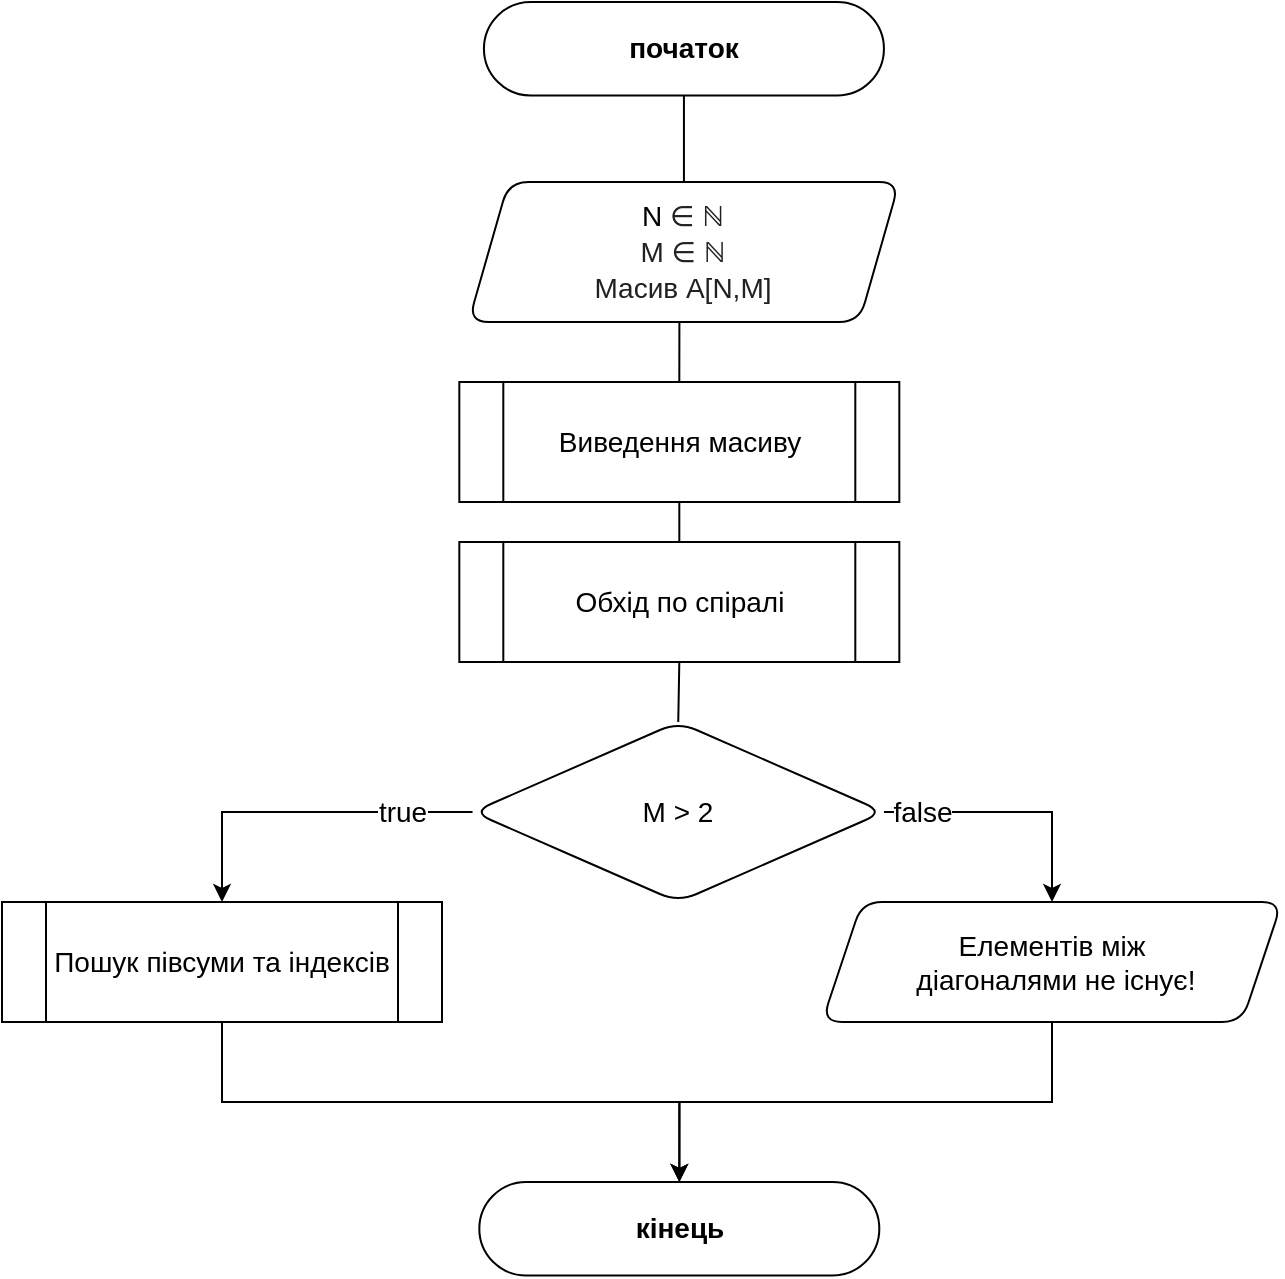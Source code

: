 <mxfile version="15.7.1" type="device" pages="4"><diagram id="v7qvbEWJGnOnqEXv8lKl" name="Головна блок-схема"><mxGraphModel dx="1221" dy="644" grid="1" gridSize="10" guides="1" tooltips="1" connect="1" arrows="1" fold="1" page="1" pageScale="1" pageWidth="827" pageHeight="1169" math="0" shadow="0"><root><mxCell id="0"/><mxCell id="1" parent="0"/><mxCell id="I6eq05XOXSKA2pY9ZQdw-2" value="&lt;span style=&quot;font-size: 14px ; background-color: rgb(255 , 255 , 255)&quot;&gt;N&lt;/span&gt;&lt;span style=&quot;font-size: 14px ; background-color: rgb(255 , 255 , 255)&quot;&gt;&amp;nbsp;&lt;/span&gt;&lt;span style=&quot;color: rgb(32 , 33 , 34) ; font-family: sans-serif ; font-size: 14px ; background-color: rgb(255 , 255 , 255)&quot;&gt;∈&amp;nbsp;&lt;/span&gt;&lt;span style=&quot;color: rgb(32, 33, 34); font-family: &amp;quot;nimbus roman no9 l&amp;quot;, &amp;quot;times new roman&amp;quot;, times, serif; font-size: 14px; background-color: rgb(255, 255, 255);&quot;&gt;ℕ&lt;/span&gt;&lt;span style=&quot;color: rgb(32 , 33 , 34) ; font-family: sans-serif ; font-size: 14px ; background-color: rgb(255 , 255 , 255)&quot;&gt;&lt;br style=&quot;font-size: 14px;&quot;&gt;M&lt;/span&gt;&amp;nbsp;&lt;span style=&quot;color: rgb(32, 33, 34); font-family: sans-serif; background-color: rgb(255, 255, 255); font-size: 14px;&quot;&gt;∈&amp;nbsp;&lt;/span&gt;&lt;span style=&quot;color: rgb(32, 33, 34); font-family: &amp;quot;nimbus roman no9 l&amp;quot;, &amp;quot;times new roman&amp;quot;, times, serif; font-size: 14px; background-color: rgb(255, 255, 255);&quot;&gt;ℕ&lt;br style=&quot;font-size: 14px;&quot;&gt;&lt;/span&gt;&lt;span style=&quot;color: rgb(32 , 33 , 34) ; font-family: sans-serif ; font-size: 14px ; background-color: rgb(255 , 255 , 255)&quot;&gt;Масив A[N,M]&lt;br style=&quot;font-size: 14px;&quot;&gt;&lt;/span&gt;" style="shape=parallelogram;perimeter=parallelogramPerimeter;whiteSpace=wrap;html=1;fixedSize=1;fontSize=14;rounded=1;" parent="1" vertex="1"><mxGeometry x="333.27" y="240" width="215.39" height="70" as="geometry"/></mxCell><mxCell id="Z_QqKi4PvhRimbGDY7ev-5" style="edgeStyle=orthogonalEdgeStyle;rounded=0;orthogonalLoop=1;jettySize=auto;html=1;exitX=0.5;exitY=1;exitDx=0;exitDy=0;endArrow=none;endFill=0;entryX=0.5;entryY=0;entryDx=0;entryDy=0;fontSize=14;" parent="1" source="I6eq05XOXSKA2pY9ZQdw-2" target="_RZ9qeYkDSMBgdmlrh3Y-1" edge="1"><mxGeometry x="130" y="170" as="geometry"><mxPoint x="200" y="370" as="targetPoint"/></mxGeometry></mxCell><mxCell id="_uUyTBkYXA-q6ChZFA5U-2" style="edgeStyle=orthogonalEdgeStyle;rounded=0;orthogonalLoop=1;jettySize=auto;html=1;exitX=0.5;exitY=1;exitDx=0;exitDy=0;entryX=0.5;entryY=0;entryDx=0;entryDy=0;fontSize=14;startArrow=none;startFill=0;endArrow=none;endFill=0;" parent="1" source="I6eq05XOXSKA2pY9ZQdw-15" target="I6eq05XOXSKA2pY9ZQdw-2" edge="1"><mxGeometry relative="1" as="geometry"/></mxCell><mxCell id="I6eq05XOXSKA2pY9ZQdw-15" value="&lt;b style=&quot;font-size: 14px;&quot;&gt;&lt;font style=&quot;font-size: 14px;&quot;&gt;початок&lt;/font&gt;&lt;/b&gt;" style="rounded=1;whiteSpace=wrap;html=1;arcSize=50;fontSize=14;" parent="1" vertex="1"><mxGeometry x="340.97" y="150" width="200" height="46.73" as="geometry"/></mxCell><mxCell id="I6eq05XOXSKA2pY9ZQdw-47" value="&lt;b style=&quot;font-size: 14px;&quot;&gt;&lt;font style=&quot;font-size: 14px;&quot;&gt;кінець&lt;/font&gt;&lt;/b&gt;" style="rounded=1;whiteSpace=wrap;html=1;arcSize=50;fontSize=14;" parent="1" vertex="1"><mxGeometry x="338.66" y="740" width="200" height="46.73" as="geometry"/></mxCell><mxCell id="HOKaxqqbSbZmlBHLtNjq-2" style="edgeStyle=orthogonalEdgeStyle;rounded=0;orthogonalLoop=1;jettySize=auto;html=1;exitX=0.5;exitY=1;exitDx=0;exitDy=0;entryX=0.5;entryY=0;entryDx=0;entryDy=0;fontFamily=Helvetica;endArrow=none;endFill=0;fontSize=14;" edge="1" parent="1" source="SZv45--dX9W-w08sR1cI-1" target="Osl_pjWa0rPrACYVLdm--1"><mxGeometry relative="1" as="geometry"/></mxCell><mxCell id="SZv45--dX9W-w08sR1cI-1" value="&lt;font face=&quot;Helvetica&quot; style=&quot;font-size: 14px;&quot;&gt;Обхід по спіралі&lt;/font&gt;" style="shape=process;whiteSpace=wrap;html=1;backgroundOutline=1;labelBackgroundColor=#FFFFFF;fontFamily=Comic Sans MS;fontSize=14;" vertex="1" parent="1"><mxGeometry x="328.66" y="420" width="220" height="60" as="geometry"/></mxCell><mxCell id="HOKaxqqbSbZmlBHLtNjq-1" style="edgeStyle=orthogonalEdgeStyle;rounded=0;orthogonalLoop=1;jettySize=auto;html=1;exitX=0.5;exitY=1;exitDx=0;exitDy=0;entryX=0.5;entryY=0;entryDx=0;entryDy=0;fontFamily=Helvetica;endArrow=none;endFill=0;fontSize=14;" edge="1" parent="1" source="_RZ9qeYkDSMBgdmlrh3Y-1" target="SZv45--dX9W-w08sR1cI-1"><mxGeometry relative="1" as="geometry"/></mxCell><mxCell id="_RZ9qeYkDSMBgdmlrh3Y-1" value="&lt;font face=&quot;Helvetica&quot; style=&quot;font-size: 14px;&quot;&gt;Виведення масиву&lt;/font&gt;" style="shape=process;whiteSpace=wrap;html=1;backgroundOutline=1;labelBackgroundColor=#FFFFFF;fontFamily=Comic Sans MS;fontSize=14;" vertex="1" parent="1"><mxGeometry x="328.66" y="340" width="220" height="60" as="geometry"/></mxCell><mxCell id="sJewsLZHFVfu43XGcs6u-1" value="true" style="edgeStyle=orthogonalEdgeStyle;rounded=0;orthogonalLoop=1;jettySize=auto;html=1;exitX=0;exitY=0.5;exitDx=0;exitDy=0;fontFamily=Helvetica;endArrow=classic;endFill=1;fontSize=14;startFill=0;entryX=0.5;entryY=0;entryDx=0;entryDy=0;" edge="1" parent="1" source="Osl_pjWa0rPrACYVLdm--1" target="HOKaxqqbSbZmlBHLtNjq-3"><mxGeometry x="-0.585" relative="1" as="geometry"><mxPoint x="320" y="630" as="targetPoint"/><mxPoint as="offset"/></mxGeometry></mxCell><mxCell id="MCnmwcunM6x28e3ocbcp-2" value="false" style="edgeStyle=orthogonalEdgeStyle;rounded=0;orthogonalLoop=1;jettySize=auto;html=1;exitX=1;exitY=0.5;exitDx=0;exitDy=0;entryX=0.5;entryY=0;entryDx=0;entryDy=0;fontFamily=Helvetica;endArrow=classic;endFill=1;fontSize=14;startFill=0;" edge="1" parent="1" source="Osl_pjWa0rPrACYVLdm--1" target="MCnmwcunM6x28e3ocbcp-1"><mxGeometry x="-0.705" relative="1" as="geometry"><mxPoint as="offset"/></mxGeometry></mxCell><mxCell id="Osl_pjWa0rPrACYVLdm--1" value="M &amp;gt; 2" style="rhombus;whiteSpace=wrap;html=1;verticalAlign=middle;flipV=1;rounded=1;fontSize=14;" vertex="1" parent="1"><mxGeometry x="335.27" y="510" width="205.7" height="90" as="geometry"/></mxCell><mxCell id="MCnmwcunM6x28e3ocbcp-3" style="edgeStyle=orthogonalEdgeStyle;rounded=0;orthogonalLoop=1;jettySize=auto;html=1;exitX=0.5;exitY=1;exitDx=0;exitDy=0;fontFamily=Helvetica;fontSize=14;endArrow=classic;endFill=1;" edge="1" parent="1" source="HOKaxqqbSbZmlBHLtNjq-3" target="I6eq05XOXSKA2pY9ZQdw-47"><mxGeometry relative="1" as="geometry"/></mxCell><mxCell id="HOKaxqqbSbZmlBHLtNjq-3" value="&lt;font face=&quot;Helvetica&quot; style=&quot;font-size: 14px;&quot;&gt;Пошук півсуми та індексів&lt;/font&gt;" style="shape=process;whiteSpace=wrap;html=1;backgroundOutline=1;labelBackgroundColor=#FFFFFF;fontFamily=Comic Sans MS;fontSize=14;" vertex="1" parent="1"><mxGeometry x="100.0" y="600" width="220" height="60" as="geometry"/></mxCell><mxCell id="MCnmwcunM6x28e3ocbcp-4" style="edgeStyle=orthogonalEdgeStyle;rounded=0;orthogonalLoop=1;jettySize=auto;html=1;exitX=0.5;exitY=1;exitDx=0;exitDy=0;entryX=0.5;entryY=0;entryDx=0;entryDy=0;fontFamily=Helvetica;fontSize=14;endArrow=classic;endFill=1;" edge="1" parent="1" source="MCnmwcunM6x28e3ocbcp-1" target="I6eq05XOXSKA2pY9ZQdw-47"><mxGeometry relative="1" as="geometry"/></mxCell><mxCell id="MCnmwcunM6x28e3ocbcp-1" value="Eлементiв мiж&lt;br style=&quot;font-size: 14px;&quot;&gt;&amp;nbsp;дiагоналями не iснує!" style="shape=parallelogram;perimeter=parallelogramPerimeter;whiteSpace=wrap;html=1;fixedSize=1;fontSize=14;rounded=1;" vertex="1" parent="1"><mxGeometry x="510" y="600" width="230" height="60" as="geometry"/></mxCell></root></mxGraphModel></diagram><diagram id="0hV5YqmKPaw74Bg0e0Vc" name="Виведення массиву"><mxGraphModel dx="2076" dy="1094" grid="1" gridSize="10" guides="1" tooltips="1" connect="1" arrows="1" fold="1" page="1" pageScale="1" pageWidth="827" pageHeight="1169" math="0" shadow="0"><root><mxCell id="MbRY0rCdlNREvuUcE_Pa-0"/><mxCell id="MbRY0rCdlNREvuUcE_Pa-1" parent="MbRY0rCdlNREvuUcE_Pa-0"/><mxCell id="MbRY0rCdlNREvuUcE_Pa-2" value="&lt;span style=&quot;background-color: rgb(255 , 255 , 255)&quot;&gt;n&amp;nbsp;&lt;/span&gt;&lt;span style=&quot;color: rgb(32 , 33 , 34) ; font-family: sans-serif ; background-color: rgb(255 , 255 , 255)&quot;&gt;∈&amp;nbsp;&lt;/span&gt;&lt;span style=&quot;color: rgb(32 , 33 , 34) ; font-family: &amp;#34;nimbus roman no9 l&amp;#34; , &amp;#34;times new roman&amp;#34; , &amp;#34;times&amp;#34; , serif ; font-size: 16.52px ; background-color: rgb(255 , 255 , 255)&quot;&gt;ℕ&lt;/span&gt;&lt;span style=&quot;color: rgb(32 , 33 , 34) ; font-family: sans-serif ; background-color: rgb(255 , 255 , 255)&quot;&gt;&lt;br&gt;&lt;/span&gt;&lt;font color=&quot;#202122&quot; face=&quot;sans-serif&quot;&gt;&lt;span style=&quot;background-color: rgb(255 , 255 , 255)&quot;&gt;m&lt;/span&gt;&lt;/font&gt;&amp;nbsp;&lt;span style=&quot;color: rgb(32 , 33 , 34) ; font-family: sans-serif ; background-color: rgb(255 , 255 , 255)&quot;&gt;∈&amp;nbsp;&lt;/span&gt;&lt;span style=&quot;color: rgb(32 , 33 , 34) ; font-family: &amp;#34;nimbus roman no9 l&amp;#34; , &amp;#34;times new roman&amp;#34; , &amp;#34;times&amp;#34; , serif ; font-size: 16.52px ; background-color: rgb(255 , 255 , 255)&quot;&gt;ℕ&lt;br&gt;&lt;/span&gt;&lt;span style=&quot;color: rgb(32 , 33 , 34) ; font-family: sans-serif ; background-color: rgb(255 , 255 , 255)&quot;&gt;A [ n,m ]&lt;/span&gt;" style="shape=parallelogram;perimeter=parallelogramPerimeter;whiteSpace=wrap;html=1;fixedSize=1;fontSize=14;rounded=1;" vertex="1" parent="MbRY0rCdlNREvuUcE_Pa-1"><mxGeometry x="352.98" y="230" width="234.67" height="90" as="geometry"/></mxCell><mxCell id="MbRY0rCdlNREvuUcE_Pa-4" style="edgeStyle=orthogonalEdgeStyle;rounded=0;orthogonalLoop=1;jettySize=auto;html=1;exitX=0.5;exitY=1;exitDx=0;exitDy=0;entryX=0.5;entryY=0;entryDx=0;entryDy=0;endArrow=none;endFill=0;" edge="1" parent="MbRY0rCdlNREvuUcE_Pa-1" source="MbRY0rCdlNREvuUcE_Pa-2" target="MbRY0rCdlNREvuUcE_Pa-40"><mxGeometry x="130" y="170" as="geometry"><mxPoint x="470.315" y="370" as="targetPoint"/></mxGeometry></mxCell><mxCell id="MbRY0rCdlNREvuUcE_Pa-7" style="edgeStyle=orthogonalEdgeStyle;rounded=0;orthogonalLoop=1;jettySize=auto;html=1;exitX=0.5;exitY=1;exitDx=0;exitDy=0;entryX=0.5;entryY=0;entryDx=0;entryDy=0;strokeColor=default;elbow=vertical;endArrow=none;endFill=0;fontSize=14;" edge="1" parent="MbRY0rCdlNREvuUcE_Pa-1" source="MbRY0rCdlNREvuUcE_Pa-8" target="MbRY0rCdlNREvuUcE_Pa-2"><mxGeometry x="118.667" y="170" as="geometry"><Array as="points"><mxPoint x="470" y="167"/><mxPoint x="470" y="198"/></Array></mxGeometry></mxCell><mxCell id="MbRY0rCdlNREvuUcE_Pa-8" value="&lt;b style=&quot;font-size: 14px;&quot;&gt;&lt;font style=&quot;font-size: 14px;&quot;&gt;початок&lt;/font&gt;&lt;/b&gt;" style="rounded=1;whiteSpace=wrap;html=1;arcSize=50;fontSize=14;" vertex="1" parent="MbRY0rCdlNREvuUcE_Pa-1"><mxGeometry x="360" y="140" width="230" height="56.73" as="geometry"/></mxCell><mxCell id="MbRY0rCdlNREvuUcE_Pa-9" value="" style="rounded=0;orthogonalLoop=1;jettySize=auto;html=1;startArrow=none;startFill=0;endArrow=none;endFill=0;strokeColor=default;edgeStyle=orthogonalEdgeStyle;fontSize=14;entryX=0.5;entryY=0;entryDx=0;entryDy=0;exitX=1;exitY=0.5;exitDx=0;exitDy=0;" edge="1" parent="MbRY0rCdlNREvuUcE_Pa-1" source="MbRY0rCdlNREvuUcE_Pa-40" target="MbRY0rCdlNREvuUcE_Pa-10"><mxGeometry as="geometry"><mxPoint x="1249.035" y="1380" as="targetPoint"/><Array as="points"><mxPoint x="730" y="410"/><mxPoint x="730" y="750"/><mxPoint x="468" y="750"/></Array><mxPoint x="74" y="-725" as="offset"/><mxPoint x="563.99" y="550" as="sourcePoint"/></mxGeometry></mxCell><mxCell id="MbRY0rCdlNREvuUcE_Pa-10" value="&lt;b style=&quot;font-size: 14px;&quot;&gt;&lt;font style=&quot;font-size: 14px;&quot;&gt;кінець&lt;/font&gt;&lt;/b&gt;" style="rounded=1;whiteSpace=wrap;html=1;arcSize=50;fontSize=14;" vertex="1" parent="MbRY0rCdlNREvuUcE_Pa-1"><mxGeometry x="352.98" y="780" width="230" height="56.73" as="geometry"/></mxCell><mxCell id="MbRY0rCdlNREvuUcE_Pa-11" value="" style="edgeStyle=orthogonalEdgeStyle;rounded=0;orthogonalLoop=1;jettySize=auto;html=1;fontSize=14;exitX=0.5;exitY=1;exitDx=0;exitDy=0;entryX=0.5;entryY=0;entryDx=0;entryDy=0;endFill=0;endArrow=none;" edge="1" parent="MbRY0rCdlNREvuUcE_Pa-1" source="MbRY0rCdlNREvuUcE_Pa-14" target="MbRY0rCdlNREvuUcE_Pa-16"><mxGeometry x="-0.596" relative="1" as="geometry"><mxPoint as="offset"/><mxPoint x="228.07" y="545" as="sourcePoint"/><mxPoint x="169.67" y="600" as="targetPoint"/></mxGeometry></mxCell><mxCell id="rpOxN9PGfaqrhaOn0ZBg-0" style="edgeStyle=orthogonalEdgeStyle;rounded=0;orthogonalLoop=1;jettySize=auto;html=1;exitX=1;exitY=0.5;exitDx=0;exitDy=0;entryX=0;entryY=0.5;entryDx=0;entryDy=0;fontFamily=Helvetica;endArrow=classic;endFill=1;" edge="1" parent="MbRY0rCdlNREvuUcE_Pa-1" source="MbRY0rCdlNREvuUcE_Pa-14" target="MbRY0rCdlNREvuUcE_Pa-40"><mxGeometry relative="1" as="geometry"><Array as="points"><mxPoint x="610" y="500"/><mxPoint x="610" y="680"/><mxPoint x="220" y="680"/><mxPoint x="220" y="410"/></Array></mxGeometry></mxCell><mxCell id="MbRY0rCdlNREvuUcE_Pa-14" value="j = 0; j &amp;lt; m; j++" style="shape=hexagon;perimeter=hexagonPerimeter2;whiteSpace=wrap;html=1;fixedSize=1;size=30;fontSize=14;rounded=1;arcSize=6;" vertex="1" parent="MbRY0rCdlNREvuUcE_Pa-1"><mxGeometry x="377.28" y="470" width="186.08" height="60.38" as="geometry"/></mxCell><mxCell id="MbRY0rCdlNREvuUcE_Pa-44" style="edgeStyle=orthogonalEdgeStyle;rounded=0;orthogonalLoop=1;jettySize=auto;html=1;exitX=0.5;exitY=1;exitDx=0;exitDy=0;fontFamily=Helvetica;endArrow=classic;endFill=1;entryX=0;entryY=0.5;entryDx=0;entryDy=0;" edge="1" parent="MbRY0rCdlNREvuUcE_Pa-1" source="MbRY0rCdlNREvuUcE_Pa-16" target="MbRY0rCdlNREvuUcE_Pa-14"><mxGeometry relative="1" as="geometry"><mxPoint x="280" y="460" as="targetPoint"/><Array as="points"><mxPoint x="470" y="630"/><mxPoint x="280" y="630"/><mxPoint x="280" y="500"/></Array></mxGeometry></mxCell><mxCell id="MbRY0rCdlNREvuUcE_Pa-16" value="A[ i, j ]" style="shape=parallelogram;perimeter=parallelogramPerimeter;whiteSpace=wrap;html=1;fixedSize=1;fontSize=14;rounded=1;" vertex="1" parent="MbRY0rCdlNREvuUcE_Pa-1"><mxGeometry x="371.28" y="559" width="198.07" height="51.06" as="geometry"/></mxCell><mxCell id="MbRY0rCdlNREvuUcE_Pa-43" style="edgeStyle=orthogonalEdgeStyle;rounded=0;orthogonalLoop=1;jettySize=auto;html=1;exitX=0.5;exitY=1;exitDx=0;exitDy=0;fontFamily=Helvetica;endArrow=none;endFill=0;fontSize=14;" edge="1" parent="MbRY0rCdlNREvuUcE_Pa-1" source="MbRY0rCdlNREvuUcE_Pa-40" target="MbRY0rCdlNREvuUcE_Pa-14"><mxGeometry relative="1" as="geometry"/></mxCell><mxCell id="MbRY0rCdlNREvuUcE_Pa-40" value="&amp;nbsp;i = 0; i &amp;lt; n; i++" style="shape=hexagon;perimeter=hexagonPerimeter2;whiteSpace=wrap;html=1;fixedSize=1;size=30;fontSize=14;rounded=1;arcSize=6;" vertex="1" parent="MbRY0rCdlNREvuUcE_Pa-1"><mxGeometry x="377.28" y="380" width="186.08" height="60.38" as="geometry"/></mxCell></root></mxGraphModel></diagram><diagram id="5uHLBAABamJIL1imY-xN" name="Обхід по спіралі"><mxGraphModel dx="4287" dy="1823" grid="1" gridSize="10" guides="1" tooltips="1" connect="1" arrows="1" fold="1" page="1" pageScale="1" pageWidth="827" pageHeight="1169" math="0" shadow="0"><root><mxCell id="gp6SVeB4-9ifxsV2cy0X-0"/><mxCell id="gp6SVeB4-9ifxsV2cy0X-1" parent="gp6SVeB4-9ifxsV2cy0X-0"/><mxCell id="ebZQoLhH2qa7Q5iUD_U2-0" value="&lt;span style=&quot;background-color: rgb(255 , 255 , 255)&quot;&gt;n&amp;nbsp;&lt;/span&gt;&lt;span style=&quot;color: rgb(32 , 33 , 34) ; font-family: sans-serif ; background-color: rgb(255 , 255 , 255)&quot;&gt;∈&amp;nbsp;&lt;/span&gt;&lt;span style=&quot;color: rgb(32 , 33 , 34) ; font-family: &amp;#34;nimbus roman no9 l&amp;#34; , &amp;#34;times new roman&amp;#34; , &amp;#34;times&amp;#34; , serif ; font-size: 16.52px ; background-color: rgb(255 , 255 , 255)&quot;&gt;ℕ&lt;/span&gt;&lt;span style=&quot;color: rgb(32 , 33 , 34) ; font-family: sans-serif ; background-color: rgb(255 , 255 , 255)&quot;&gt;&lt;br&gt;&lt;/span&gt;&lt;font color=&quot;#202122&quot; face=&quot;sans-serif&quot;&gt;&lt;span style=&quot;background-color: rgb(255 , 255 , 255)&quot;&gt;m&lt;/span&gt;&lt;/font&gt;&amp;nbsp;&lt;span style=&quot;color: rgb(32 , 33 , 34) ; font-family: sans-serif ; background-color: rgb(255 , 255 , 255)&quot;&gt;∈&amp;nbsp;&lt;/span&gt;&lt;span style=&quot;color: rgb(32 , 33 , 34) ; font-family: &amp;#34;nimbus roman no9 l&amp;#34; , &amp;#34;times new roman&amp;#34; , &amp;#34;times&amp;#34; , serif ; font-size: 16.52px ; background-color: rgb(255 , 255 , 255)&quot;&gt;ℕ&lt;br&gt;&lt;/span&gt;&lt;span style=&quot;color: rgb(32 , 33 , 34) ; font-family: sans-serif ; background-color: rgb(255 , 255 , 255)&quot;&gt;A [ n,m ]&lt;/span&gt;" style="shape=parallelogram;perimeter=parallelogramPerimeter;whiteSpace=wrap;html=1;fixedSize=1;fontSize=14;rounded=1;" parent="gp6SVeB4-9ifxsV2cy0X-1" vertex="1"><mxGeometry x="352.98" y="230" width="234.67" height="90" as="geometry"/></mxCell><mxCell id="ebZQoLhH2qa7Q5iUD_U2-1" value="current = 0&lt;br&gt;limit = Min(m,n)/2&lt;br&gt;row = 0&lt;br&gt;col = 0" style="rounded=1;whiteSpace=wrap;html=1;fontSize=14;" parent="gp6SVeB4-9ifxsV2cy0X-1" vertex="1"><mxGeometry x="363.3" y="370" width="214.03" height="90" as="geometry"/></mxCell><mxCell id="ebZQoLhH2qa7Q5iUD_U2-2" style="edgeStyle=orthogonalEdgeStyle;rounded=0;orthogonalLoop=1;jettySize=auto;html=1;exitX=0.5;exitY=1;exitDx=0;exitDy=0;entryX=0.5;entryY=0;entryDx=0;entryDy=0;endArrow=none;endFill=0;" parent="gp6SVeB4-9ifxsV2cy0X-1" source="ebZQoLhH2qa7Q5iUD_U2-0" target="ebZQoLhH2qa7Q5iUD_U2-1" edge="1"><mxGeometry x="130" y="170" as="geometry"/></mxCell><mxCell id="ebZQoLhH2qa7Q5iUD_U2-6" value="true" style="rounded=0;orthogonalLoop=1;jettySize=auto;html=1;exitX=0;exitY=0.5;exitDx=0;exitDy=0;entryX=0.5;entryY=0;entryDx=0;entryDy=0;startArrow=none;startFill=0;endArrow=classic;endFill=1;strokeColor=default;fontSize=14;edgeStyle=orthogonalEdgeStyle;" parent="gp6SVeB4-9ifxsV2cy0X-1" source="a8VrNXzhjXt-PD821nDn-1" target="NzwCkVLf7Lk7GYz7MVUf-0" edge="1"><mxGeometry as="geometry"><mxPoint x="60" y="-60" as="offset"/><mxPoint x="220" y="685" as="targetPoint"/><mxPoint x="353.92" y="620.19" as="sourcePoint"/></mxGeometry></mxCell><mxCell id="ebZQoLhH2qa7Q5iUD_U2-7" style="edgeStyle=orthogonalEdgeStyle;rounded=0;orthogonalLoop=1;jettySize=auto;html=1;endArrow=none;endFill=0;exitX=0.5;exitY=0;exitDx=0;exitDy=0;" parent="gp6SVeB4-9ifxsV2cy0X-1" source="a8VrNXzhjXt-PD821nDn-1" target="ebZQoLhH2qa7Q5iUD_U2-1" edge="1"><mxGeometry x="130" y="170" as="geometry"><mxPoint x="460" y="520" as="sourcePoint"/></mxGeometry></mxCell><mxCell id="ebZQoLhH2qa7Q5iUD_U2-9" style="edgeStyle=orthogonalEdgeStyle;rounded=0;orthogonalLoop=1;jettySize=auto;html=1;exitX=0.5;exitY=1;exitDx=0;exitDy=0;entryX=0.5;entryY=0;entryDx=0;entryDy=0;strokeColor=default;elbow=vertical;endArrow=none;endFill=0;fontSize=14;" parent="gp6SVeB4-9ifxsV2cy0X-1" source="ebZQoLhH2qa7Q5iUD_U2-10" target="ebZQoLhH2qa7Q5iUD_U2-0" edge="1"><mxGeometry x="118.667" y="170" as="geometry"><Array as="points"><mxPoint x="470" y="167"/><mxPoint x="470" y="198"/></Array></mxGeometry></mxCell><mxCell id="ebZQoLhH2qa7Q5iUD_U2-10" value="&lt;b style=&quot;font-size: 14px;&quot;&gt;&lt;font style=&quot;font-size: 14px;&quot;&gt;початок&lt;/font&gt;&lt;/b&gt;" style="rounded=1;whiteSpace=wrap;html=1;arcSize=50;fontSize=14;" parent="gp6SVeB4-9ifxsV2cy0X-1" vertex="1"><mxGeometry x="360" y="140" width="230" height="56.73" as="geometry"/></mxCell><mxCell id="ebZQoLhH2qa7Q5iUD_U2-12" value="false" style="rounded=0;orthogonalLoop=1;jettySize=auto;html=1;startArrow=none;startFill=0;endArrow=classic;endFill=1;strokeColor=default;edgeStyle=orthogonalEdgeStyle;fontSize=14;entryX=0.5;entryY=0;entryDx=0;entryDy=0;exitX=1;exitY=0.5;exitDx=0;exitDy=0;" parent="gp6SVeB4-9ifxsV2cy0X-1" source="a8VrNXzhjXt-PD821nDn-1" target="ebZQoLhH2qa7Q5iUD_U2-13" edge="1"><mxGeometry as="geometry"><mxPoint x="1249.035" y="1380" as="targetPoint"/><mxPoint x="-84" y="-50" as="offset"/><mxPoint x="540" y="650" as="sourcePoint"/></mxGeometry></mxCell><mxCell id="ebZQoLhH2qa7Q5iUD_U2-13" value="&lt;b style=&quot;font-size: 14px;&quot;&gt;&lt;font style=&quot;font-size: 14px;&quot;&gt;кінець&lt;/font&gt;&lt;/b&gt;" style="rounded=1;whiteSpace=wrap;html=1;arcSize=50;fontSize=14;" parent="gp6SVeB4-9ifxsV2cy0X-1" vertex="1"><mxGeometry x="670" y="650" width="230" height="56.73" as="geometry"/></mxCell><mxCell id="F83YjB-tlI3e8QdkXtWr-4" value="" style="edgeStyle=orthogonalEdgeStyle;rounded=0;orthogonalLoop=1;jettySize=auto;html=1;fontSize=14;exitX=0.5;exitY=1;exitDx=0;exitDy=0;entryX=0.5;entryY=0;entryDx=0;entryDy=0;endArrow=none;endFill=0;" parent="gp6SVeB4-9ifxsV2cy0X-1" source="NzwCkVLf7Lk7GYz7MVUf-0" target="NzwCkVLf7Lk7GYz7MVUf-1" edge="1"><mxGeometry x="-0.647" y="-5" relative="1" as="geometry"><mxPoint as="offset"/><mxPoint x="130" y="725" as="sourcePoint"/><mxPoint x="71.6" y="780" as="targetPoint"/></mxGeometry></mxCell><mxCell id="a8VrNXzhjXt-PD821nDn-1" value="current &amp;lt; limit" style="rhombus;whiteSpace=wrap;html=1;verticalAlign=middle;flipV=1;rounded=1;fontSize=14;" vertex="1" parent="gp6SVeB4-9ifxsV2cy0X-1"><mxGeometry x="376.65" y="500" width="187.34" height="100" as="geometry"/></mxCell><mxCell id="ggjpEtBhL6LHvBLOVnw3-0" style="edgeStyle=orthogonalEdgeStyle;rounded=0;orthogonalLoop=1;jettySize=auto;html=1;exitX=1;exitY=0.5;exitDx=0;exitDy=0;entryX=0.5;entryY=0;entryDx=0;entryDy=0;fontFamily=Helvetica;endArrow=none;endFill=0;" edge="1" parent="gp6SVeB4-9ifxsV2cy0X-1" source="NzwCkVLf7Lk7GYz7MVUf-0" target="BeLwfWW2-TXRPR8t92NH-0"><mxGeometry relative="1" as="geometry"><Array as="points"><mxPoint x="340" y="700"/><mxPoint x="340" y="860"/><mxPoint x="188" y="860"/></Array></mxGeometry></mxCell><mxCell id="NzwCkVLf7Lk7GYz7MVUf-0" value="j = m - 1; j &amp;gt;= row; j--" style="shape=hexagon;perimeter=hexagonPerimeter2;whiteSpace=wrap;html=1;fixedSize=1;size=30;fontSize=14;rounded=1;arcSize=6;" vertex="1" parent="gp6SVeB4-9ifxsV2cy0X-1"><mxGeometry x="90.0" y="670" width="186.08" height="60.38" as="geometry"/></mxCell><mxCell id="BeLwfWW2-TXRPR8t92NH-1" style="edgeStyle=orthogonalEdgeStyle;rounded=0;orthogonalLoop=1;jettySize=auto;html=1;exitX=0.5;exitY=1;exitDx=0;exitDy=0;entryX=0;entryY=0.5;entryDx=0;entryDy=0;fontFamily=Helvetica;" edge="1" parent="gp6SVeB4-9ifxsV2cy0X-1" source="NzwCkVLf7Lk7GYz7MVUf-1" target="NzwCkVLf7Lk7GYz7MVUf-0"><mxGeometry relative="1" as="geometry"><Array as="points"><mxPoint x="183" y="830"/><mxPoint x="40" y="830"/><mxPoint x="40" y="700"/></Array></mxGeometry></mxCell><mxCell id="NzwCkVLf7Lk7GYz7MVUf-1" value="A[ n - 1, j ]" style="shape=parallelogram;perimeter=parallelogramPerimeter;whiteSpace=wrap;html=1;fixedSize=1;fontSize=14;rounded=1;" vertex="1" parent="gp6SVeB4-9ifxsV2cy0X-1"><mxGeometry x="84" y="760" width="198.07" height="51.06" as="geometry"/></mxCell><mxCell id="BeLwfWW2-TXRPR8t92NH-8" style="edgeStyle=orthogonalEdgeStyle;rounded=0;orthogonalLoop=1;jettySize=auto;html=1;exitX=0.5;exitY=1;exitDx=0;exitDy=0;entryX=0.5;entryY=0;entryDx=0;entryDy=0;fontFamily=Helvetica;endArrow=none;endFill=0;" edge="1" parent="gp6SVeB4-9ifxsV2cy0X-1" source="BeLwfWW2-TXRPR8t92NH-0" target="BeLwfWW2-TXRPR8t92NH-4"><mxGeometry relative="1" as="geometry"/></mxCell><mxCell id="BeLwfWW2-TXRPR8t92NH-0" value="&lt;span style=&quot;font-size: 15px&quot;&gt;n--&lt;/span&gt;" style="rounded=1;whiteSpace=wrap;html=1;fontSize=13;verticalAlign=middle;" vertex="1" parent="gp6SVeB4-9ifxsV2cy0X-1"><mxGeometry x="90" y="880" width="195.84" height="40" as="geometry"/></mxCell><mxCell id="BeLwfWW2-TXRPR8t92NH-2" value="" style="edgeStyle=orthogonalEdgeStyle;rounded=0;orthogonalLoop=1;jettySize=auto;html=1;fontSize=14;exitX=0.5;exitY=1;exitDx=0;exitDy=0;entryX=0.5;entryY=0;entryDx=0;entryDy=0;endArrow=none;endFill=0;" edge="1" parent="gp6SVeB4-9ifxsV2cy0X-1" source="BeLwfWW2-TXRPR8t92NH-4" target="BeLwfWW2-TXRPR8t92NH-6"><mxGeometry x="-0.647" y="-5" relative="1" as="geometry"><mxPoint as="offset"/><mxPoint x="130" y="995" as="sourcePoint"/><mxPoint x="71.6" y="1050" as="targetPoint"/></mxGeometry></mxCell><mxCell id="ggjpEtBhL6LHvBLOVnw3-2" style="edgeStyle=orthogonalEdgeStyle;rounded=0;orthogonalLoop=1;jettySize=auto;html=1;exitX=1;exitY=0.5;exitDx=0;exitDy=0;entryX=0.5;entryY=0;entryDx=0;entryDy=0;fontFamily=Helvetica;endArrow=none;endFill=0;" edge="1" parent="gp6SVeB4-9ifxsV2cy0X-1" source="BeLwfWW2-TXRPR8t92NH-4" target="BeLwfWW2-TXRPR8t92NH-7"><mxGeometry relative="1" as="geometry"><Array as="points"><mxPoint x="340" y="980"/><mxPoint x="340" y="1140"/><mxPoint x="188" y="1140"/></Array></mxGeometry></mxCell><mxCell id="BeLwfWW2-TXRPR8t92NH-4" value="&amp;nbsp;i = n - 1; i &amp;gt;= col; i--" style="shape=hexagon;perimeter=hexagonPerimeter2;whiteSpace=wrap;html=1;fixedSize=1;size=30;fontSize=14;rounded=1;arcSize=6;" vertex="1" parent="gp6SVeB4-9ifxsV2cy0X-1"><mxGeometry x="90.0" y="949.62" width="186.08" height="60.38" as="geometry"/></mxCell><mxCell id="BeLwfWW2-TXRPR8t92NH-5" style="edgeStyle=orthogonalEdgeStyle;rounded=0;orthogonalLoop=1;jettySize=auto;html=1;exitX=0.5;exitY=1;exitDx=0;exitDy=0;entryX=0;entryY=0.5;entryDx=0;entryDy=0;fontFamily=Helvetica;" edge="1" parent="gp6SVeB4-9ifxsV2cy0X-1" source="BeLwfWW2-TXRPR8t92NH-6" target="BeLwfWW2-TXRPR8t92NH-4"><mxGeometry relative="1" as="geometry"><Array as="points"><mxPoint x="187" y="1110"/><mxPoint x="40" y="1110"/><mxPoint x="40" y="980"/></Array></mxGeometry></mxCell><mxCell id="BeLwfWW2-TXRPR8t92NH-6" value="A[ i, row ]" style="shape=parallelogram;perimeter=parallelogramPerimeter;whiteSpace=wrap;html=1;fixedSize=1;fontSize=14;rounded=1;" vertex="1" parent="gp6SVeB4-9ifxsV2cy0X-1"><mxGeometry x="87.77" y="1040" width="198.07" height="51.06" as="geometry"/></mxCell><mxCell id="BeLwfWW2-TXRPR8t92NH-28" style="edgeStyle=orthogonalEdgeStyle;rounded=0;orthogonalLoop=1;jettySize=auto;html=1;exitX=0.5;exitY=1;exitDx=0;exitDy=0;entryX=0.5;entryY=0;entryDx=0;entryDy=0;fontFamily=Helvetica;endArrow=none;endFill=0;" edge="1" parent="gp6SVeB4-9ifxsV2cy0X-1" source="BeLwfWW2-TXRPR8t92NH-7" target="BeLwfWW2-TXRPR8t92NH-24"><mxGeometry relative="1" as="geometry"/></mxCell><mxCell id="BeLwfWW2-TXRPR8t92NH-7" value="&lt;span style=&quot;font-size: 15px&quot;&gt;row++&lt;/span&gt;" style="rounded=1;whiteSpace=wrap;html=1;fontSize=13;verticalAlign=middle;" vertex="1" parent="gp6SVeB4-9ifxsV2cy0X-1"><mxGeometry x="90" y="1160" width="195.84" height="40" as="geometry"/></mxCell><mxCell id="BeLwfWW2-TXRPR8t92NH-22" value="" style="edgeStyle=orthogonalEdgeStyle;rounded=0;orthogonalLoop=1;jettySize=auto;html=1;fontSize=14;exitX=0.5;exitY=1;exitDx=0;exitDy=0;entryX=0.5;entryY=0;entryDx=0;entryDy=0;endFill=0;endArrow=none;" edge="1" parent="gp6SVeB4-9ifxsV2cy0X-1" source="BeLwfWW2-TXRPR8t92NH-24" target="BeLwfWW2-TXRPR8t92NH-26"><mxGeometry x="-0.856" relative="1" as="geometry"><mxPoint as="offset"/><mxPoint x="130" y="1265" as="sourcePoint"/><mxPoint x="71.6" y="1320" as="targetPoint"/></mxGeometry></mxCell><mxCell id="ggjpEtBhL6LHvBLOVnw3-3" style="edgeStyle=orthogonalEdgeStyle;rounded=0;orthogonalLoop=1;jettySize=auto;html=1;exitX=1;exitY=0.5;exitDx=0;exitDy=0;entryX=0.5;entryY=0;entryDx=0;entryDy=0;fontFamily=Helvetica;endArrow=none;endFill=0;" edge="1" parent="gp6SVeB4-9ifxsV2cy0X-1" source="BeLwfWW2-TXRPR8t92NH-24" target="BeLwfWW2-TXRPR8t92NH-27"><mxGeometry relative="1" as="geometry"><Array as="points"><mxPoint x="340" y="1250"/><mxPoint x="340" y="1400"/><mxPoint x="183" y="1400"/></Array></mxGeometry></mxCell><mxCell id="BeLwfWW2-TXRPR8t92NH-24" value="j = row; j &amp;lt; m ; j++" style="shape=hexagon;perimeter=hexagonPerimeter2;whiteSpace=wrap;html=1;fixedSize=1;size=30;fontSize=14;rounded=1;arcSize=6;" vertex="1" parent="gp6SVeB4-9ifxsV2cy0X-1"><mxGeometry x="95.99" y="1220" width="186.08" height="60.38" as="geometry"/></mxCell><mxCell id="BeLwfWW2-TXRPR8t92NH-25" style="edgeStyle=orthogonalEdgeStyle;rounded=0;orthogonalLoop=1;jettySize=auto;html=1;exitX=0.5;exitY=1;exitDx=0;exitDy=0;entryX=0;entryY=0.5;entryDx=0;entryDy=0;fontFamily=Helvetica;" edge="1" parent="gp6SVeB4-9ifxsV2cy0X-1" source="BeLwfWW2-TXRPR8t92NH-26" target="BeLwfWW2-TXRPR8t92NH-24"><mxGeometry relative="1" as="geometry"><Array as="points"><mxPoint x="189" y="1380"/><mxPoint x="40" y="1380"/><mxPoint x="40" y="1250"/></Array></mxGeometry></mxCell><mxCell id="BeLwfWW2-TXRPR8t92NH-26" value="A[col, j]" style="shape=parallelogram;perimeter=parallelogramPerimeter;whiteSpace=wrap;html=1;fixedSize=1;fontSize=14;rounded=1;" vertex="1" parent="gp6SVeB4-9ifxsV2cy0X-1"><mxGeometry x="90" y="1300" width="198.07" height="51.06" as="geometry"/></mxCell><mxCell id="BeLwfWW2-TXRPR8t92NH-35" style="edgeStyle=orthogonalEdgeStyle;rounded=0;orthogonalLoop=1;jettySize=auto;html=1;exitX=0.5;exitY=1;exitDx=0;exitDy=0;entryX=0.5;entryY=0;entryDx=0;entryDy=0;fontFamily=Helvetica;endArrow=none;endFill=0;" edge="1" parent="gp6SVeB4-9ifxsV2cy0X-1" source="BeLwfWW2-TXRPR8t92NH-27" target="BeLwfWW2-TXRPR8t92NH-31"><mxGeometry relative="1" as="geometry"/></mxCell><mxCell id="BeLwfWW2-TXRPR8t92NH-27" value="&lt;span style=&quot;font-size: 15px&quot;&gt;col++&lt;/span&gt;" style="rounded=1;whiteSpace=wrap;html=1;fontSize=13;verticalAlign=middle;" vertex="1" parent="gp6SVeB4-9ifxsV2cy0X-1"><mxGeometry x="85.12" y="1420" width="195.84" height="40" as="geometry"/></mxCell><mxCell id="BeLwfWW2-TXRPR8t92NH-29" value="" style="edgeStyle=orthogonalEdgeStyle;rounded=0;orthogonalLoop=1;jettySize=auto;html=1;fontSize=14;exitX=0.5;exitY=1;exitDx=0;exitDy=0;entryX=0.5;entryY=0;entryDx=0;entryDy=0;endFill=0;endArrow=none;" edge="1" parent="gp6SVeB4-9ifxsV2cy0X-1" source="BeLwfWW2-TXRPR8t92NH-31" target="BeLwfWW2-TXRPR8t92NH-33"><mxGeometry x="-0.647" y="-5" relative="1" as="geometry"><mxPoint as="offset"/><mxPoint x="130" y="1535" as="sourcePoint"/><mxPoint x="71.6" y="1590" as="targetPoint"/></mxGeometry></mxCell><mxCell id="ggjpEtBhL6LHvBLOVnw3-4" style="edgeStyle=orthogonalEdgeStyle;rounded=0;orthogonalLoop=1;jettySize=auto;html=1;exitX=1;exitY=0.5;exitDx=0;exitDy=0;fontFamily=Helvetica;endArrow=none;endFill=0;" edge="1" parent="gp6SVeB4-9ifxsV2cy0X-1" source="BeLwfWW2-TXRPR8t92NH-31" target="BeLwfWW2-TXRPR8t92NH-34"><mxGeometry relative="1" as="geometry"><Array as="points"><mxPoint x="340" y="1520"/><mxPoint x="340" y="1680"/><mxPoint x="186" y="1680"/></Array></mxGeometry></mxCell><mxCell id="BeLwfWW2-TXRPR8t92NH-31" value="j = m - 1; j &amp;gt;= row; j--" style="shape=hexagon;perimeter=hexagonPerimeter2;whiteSpace=wrap;html=1;fixedSize=1;size=30;fontSize=14;rounded=1;arcSize=6;" vertex="1" parent="gp6SVeB4-9ifxsV2cy0X-1"><mxGeometry x="90" y="1490" width="186.08" height="60.38" as="geometry"/></mxCell><mxCell id="BeLwfWW2-TXRPR8t92NH-32" style="edgeStyle=orthogonalEdgeStyle;rounded=0;orthogonalLoop=1;jettySize=auto;html=1;exitX=0.5;exitY=1;exitDx=0;exitDy=0;entryX=0;entryY=0.5;entryDx=0;entryDy=0;fontFamily=Helvetica;" edge="1" parent="gp6SVeB4-9ifxsV2cy0X-1" source="BeLwfWW2-TXRPR8t92NH-33" target="BeLwfWW2-TXRPR8t92NH-31"><mxGeometry relative="1" as="geometry"><Array as="points"><mxPoint x="184" y="1660"/><mxPoint y="1660"/><mxPoint y="1520"/></Array></mxGeometry></mxCell><mxCell id="BeLwfWW2-TXRPR8t92NH-33" value="A[i, m - 1]" style="shape=parallelogram;perimeter=parallelogramPerimeter;whiteSpace=wrap;html=1;fixedSize=1;fontSize=14;rounded=1;" vertex="1" parent="gp6SVeB4-9ifxsV2cy0X-1"><mxGeometry x="85.12" y="1580" width="198.07" height="51.06" as="geometry"/></mxCell><mxCell id="BeLwfWW2-TXRPR8t92NH-36" style="edgeStyle=orthogonalEdgeStyle;rounded=0;orthogonalLoop=1;jettySize=auto;html=1;exitX=0.5;exitY=1;exitDx=0;exitDy=0;fontFamily=Helvetica;endArrow=classic;endFill=1;" edge="1" parent="gp6SVeB4-9ifxsV2cy0X-1" source="BeLwfWW2-TXRPR8t92NH-34"><mxGeometry relative="1" as="geometry"><mxPoint x="470" y="490" as="targetPoint"/><Array as="points"><mxPoint x="183" y="1750"/><mxPoint x="183" y="1770"/><mxPoint x="-130" y="1770"/><mxPoint x="-130" y="490"/></Array></mxGeometry></mxCell><mxCell id="BeLwfWW2-TXRPR8t92NH-34" value="&lt;span style=&quot;font-size: 15px&quot;&gt;m--&lt;br&gt;current++&lt;br&gt;&lt;/span&gt;" style="rounded=1;whiteSpace=wrap;html=1;fontSize=13;verticalAlign=middle;" vertex="1" parent="gp6SVeB4-9ifxsV2cy0X-1"><mxGeometry x="87.77" y="1700" width="195.84" height="50" as="geometry"/></mxCell></root></mxGraphModel></diagram><diagram id="MgmQdjuEEWI76qaj_Wh6" name="Пошук півсуми та індексів"><mxGraphModel dx="3793" dy="1563" grid="1" gridSize="10" guides="1" tooltips="1" connect="1" arrows="1" fold="1" page="1" pageScale="1" pageWidth="827" pageHeight="1169" math="0" shadow="0"><root><mxCell id="BqGAH7HYDc-2ne7siG_3-0"/><mxCell id="BqGAH7HYDc-2ne7siG_3-1" parent="BqGAH7HYDc-2ne7siG_3-0"/><mxCell id="BqGAH7HYDc-2ne7siG_3-2" value="&lt;span style=&quot;background-color: rgb(255 , 255 , 255)&quot;&gt;n&amp;nbsp;&lt;/span&gt;&lt;span style=&quot;color: rgb(32 , 33 , 34) ; font-family: sans-serif ; background-color: rgb(255 , 255 , 255)&quot;&gt;∈&amp;nbsp;&lt;/span&gt;&lt;span style=&quot;color: rgb(32 , 33 , 34) ; font-family: &amp;#34;nimbus roman no9 l&amp;#34; , &amp;#34;times new roman&amp;#34; , &amp;#34;times&amp;#34; , serif ; font-size: 16.52px ; background-color: rgb(255 , 255 , 255)&quot;&gt;ℕ&lt;/span&gt;&lt;span style=&quot;color: rgb(32 , 33 , 34) ; font-family: sans-serif ; background-color: rgb(255 , 255 , 255)&quot;&gt;&lt;br&gt;&lt;/span&gt;&lt;font color=&quot;#202122&quot; face=&quot;sans-serif&quot;&gt;&lt;span style=&quot;background-color: rgb(255 , 255 , 255)&quot;&gt;m&lt;/span&gt;&lt;/font&gt;&amp;nbsp;&lt;span style=&quot;color: rgb(32 , 33 , 34) ; font-family: sans-serif ; background-color: rgb(255 , 255 , 255)&quot;&gt;∈&amp;nbsp;&lt;/span&gt;&lt;span style=&quot;color: rgb(32 , 33 , 34) ; font-family: &amp;#34;nimbus roman no9 l&amp;#34; , &amp;#34;times new roman&amp;#34; , &amp;#34;times&amp;#34; , serif ; font-size: 16.52px ; background-color: rgb(255 , 255 , 255)&quot;&gt;ℕ&lt;br&gt;&lt;/span&gt;&lt;span style=&quot;color: rgb(32 , 33 , 34) ; font-family: sans-serif ; background-color: rgb(255 , 255 , 255)&quot;&gt;A [ n,m ]&lt;/span&gt;" style="shape=parallelogram;perimeter=parallelogramPerimeter;whiteSpace=wrap;html=1;fixedSize=1;fontSize=14;rounded=1;" vertex="1" parent="BqGAH7HYDc-2ne7siG_3-1"><mxGeometry x="352.98" y="230" width="234.67" height="90" as="geometry"/></mxCell><mxCell id="BqGAH7HYDc-2ne7siG_3-3" value="&lt;div&gt;min = A[0, 1]&lt;/div&gt;&lt;div&gt;&amp;nbsp;max = A[0, 1]&lt;/div&gt;&lt;div&gt;&lt;span&gt;start = 1&lt;/span&gt;&lt;/div&gt;&lt;div&gt;&amp;nbsp;end = M - 1&lt;/div&gt;&lt;div&gt;&lt;span&gt;i = 0&lt;/span&gt;&lt;/div&gt;" style="rounded=1;whiteSpace=wrap;html=1;fontSize=14;" vertex="1" parent="BqGAH7HYDc-2ne7siG_3-1"><mxGeometry x="361.3" y="340" width="218.03" height="120" as="geometry"/></mxCell><mxCell id="BqGAH7HYDc-2ne7siG_3-4" style="edgeStyle=orthogonalEdgeStyle;rounded=0;orthogonalLoop=1;jettySize=auto;html=1;exitX=0.5;exitY=1;exitDx=0;exitDy=0;entryX=0.5;entryY=0;entryDx=0;entryDy=0;endArrow=none;endFill=0;" edge="1" parent="BqGAH7HYDc-2ne7siG_3-1" source="BqGAH7HYDc-2ne7siG_3-2" target="BqGAH7HYDc-2ne7siG_3-3"><mxGeometry x="130" y="170" as="geometry"/></mxCell><mxCell id="BqGAH7HYDc-2ne7siG_3-5" value="true" style="rounded=0;orthogonalLoop=1;jettySize=auto;html=1;exitX=0.031;exitY=0.507;exitDx=0;exitDy=0;entryX=0.5;entryY=0;entryDx=0;entryDy=0;startArrow=none;startFill=0;endArrow=classic;endFill=1;strokeColor=default;fontSize=14;edgeStyle=orthogonalEdgeStyle;exitPerimeter=0;" edge="1" parent="BqGAH7HYDc-2ne7siG_3-1" source="BqGAH7HYDc-2ne7siG_3-12" target="BqGAH7HYDc-2ne7siG_3-14"><mxGeometry as="geometry"><mxPoint x="60" y="-60" as="offset"/><mxPoint x="220" y="685" as="targetPoint"/><mxPoint x="353.92" y="620.19" as="sourcePoint"/></mxGeometry></mxCell><mxCell id="BqGAH7HYDc-2ne7siG_3-6" style="edgeStyle=orthogonalEdgeStyle;rounded=0;orthogonalLoop=1;jettySize=auto;html=1;endArrow=none;endFill=0;exitX=0.5;exitY=0;exitDx=0;exitDy=0;" edge="1" parent="BqGAH7HYDc-2ne7siG_3-1" source="BqGAH7HYDc-2ne7siG_3-12" target="BqGAH7HYDc-2ne7siG_3-3"><mxGeometry x="130" y="170" as="geometry"><mxPoint x="460" y="520" as="sourcePoint"/></mxGeometry></mxCell><mxCell id="BqGAH7HYDc-2ne7siG_3-7" style="edgeStyle=orthogonalEdgeStyle;rounded=0;orthogonalLoop=1;jettySize=auto;html=1;exitX=0.5;exitY=1;exitDx=0;exitDy=0;entryX=0.5;entryY=0;entryDx=0;entryDy=0;strokeColor=default;elbow=vertical;endArrow=none;endFill=0;fontSize=14;" edge="1" parent="BqGAH7HYDc-2ne7siG_3-1" source="BqGAH7HYDc-2ne7siG_3-8" target="BqGAH7HYDc-2ne7siG_3-2"><mxGeometry x="118.667" y="170" as="geometry"><Array as="points"><mxPoint x="470" y="167"/><mxPoint x="470" y="198"/></Array></mxGeometry></mxCell><mxCell id="BqGAH7HYDc-2ne7siG_3-8" value="&lt;b style=&quot;font-size: 14px;&quot;&gt;&lt;font style=&quot;font-size: 14px;&quot;&gt;початок&lt;/font&gt;&lt;/b&gt;" style="rounded=1;whiteSpace=wrap;html=1;arcSize=50;fontSize=14;" vertex="1" parent="BqGAH7HYDc-2ne7siG_3-1"><mxGeometry x="360" y="140" width="230" height="56.73" as="geometry"/></mxCell><mxCell id="BqGAH7HYDc-2ne7siG_3-9" value="false" style="rounded=0;orthogonalLoop=1;jettySize=auto;html=1;startArrow=none;startFill=0;endArrow=classic;endFill=1;strokeColor=default;edgeStyle=orthogonalEdgeStyle;fontSize=14;exitX=0.973;exitY=0.487;exitDx=0;exitDy=0;entryX=0.5;entryY=0;entryDx=0;entryDy=0;exitPerimeter=0;" edge="1" parent="BqGAH7HYDc-2ne7siG_3-1" source="BqGAH7HYDc-2ne7siG_3-12" target="qcfshF1epGTnmg-oiaJC-36"><mxGeometry as="geometry"><mxPoint x="880" y="610" as="targetPoint"/><mxPoint x="-284" y="-22" as="offset"/><mxPoint x="540" y="650" as="sourcePoint"/></mxGeometry></mxCell><mxCell id="BqGAH7HYDc-2ne7siG_3-10" value="&lt;b style=&quot;font-size: 14px;&quot;&gt;&lt;font style=&quot;font-size: 14px;&quot;&gt;кінець&lt;/font&gt;&lt;/b&gt;" style="rounded=1;whiteSpace=wrap;html=1;arcSize=50;fontSize=14;" vertex="1" parent="BqGAH7HYDc-2ne7siG_3-1"><mxGeometry x="1301.8" y="1040" width="230" height="56.73" as="geometry"/></mxCell><mxCell id="BqGAH7HYDc-2ne7siG_3-11" value="" style="edgeStyle=orthogonalEdgeStyle;rounded=0;orthogonalLoop=1;jettySize=auto;html=1;fontSize=14;exitX=0.5;exitY=1;exitDx=0;exitDy=0;endArrow=none;endFill=0;entryX=0.5;entryY=0;entryDx=0;entryDy=0;" edge="1" parent="BqGAH7HYDc-2ne7siG_3-1" source="BqGAH7HYDc-2ne7siG_3-14" target="qcfshF1epGTnmg-oiaJC-0"><mxGeometry x="-0.647" y="-5" relative="1" as="geometry"><mxPoint as="offset"/><mxPoint x="130" y="725" as="sourcePoint"/><mxPoint x="183" y="760" as="targetPoint"/></mxGeometry></mxCell><mxCell id="BqGAH7HYDc-2ne7siG_3-12" value="start - end &amp;lt; 0" style="rhombus;whiteSpace=wrap;html=1;verticalAlign=middle;flipV=1;rounded=1;fontSize=14;" vertex="1" parent="BqGAH7HYDc-2ne7siG_3-1"><mxGeometry x="367.46" y="510" width="205.7" height="90" as="geometry"/></mxCell><mxCell id="BqGAH7HYDc-2ne7siG_3-14" value="j = start; j &amp;lt; end; j++" style="shape=hexagon;perimeter=hexagonPerimeter2;whiteSpace=wrap;html=1;fixedSize=1;size=30;fontSize=14;rounded=1;arcSize=6;" vertex="1" parent="BqGAH7HYDc-2ne7siG_3-1"><mxGeometry x="90.0" y="670" width="186.08" height="60.38" as="geometry"/></mxCell><mxCell id="qcfshF1epGTnmg-oiaJC-4" style="edgeStyle=orthogonalEdgeStyle;rounded=0;orthogonalLoop=1;jettySize=auto;html=1;exitX=0.5;exitY=1;exitDx=0;exitDy=0;fontFamily=Helvetica;endArrow=none;endFill=0;" edge="1" parent="BqGAH7HYDc-2ne7siG_3-1" source="BqGAH7HYDc-2ne7siG_3-25"><mxGeometry relative="1" as="geometry"><mxPoint x="170" y="970" as="targetPoint"/><Array as="points"><mxPoint x="-8" y="970"/><mxPoint x="170" y="970"/></Array></mxGeometry></mxCell><mxCell id="BqGAH7HYDc-2ne7siG_3-25" value="&lt;span style=&quot;font-size: 15px&quot;&gt;max = A[i,j]&lt;/span&gt;" style="rounded=1;whiteSpace=wrap;html=1;fontSize=13;verticalAlign=middle;" vertex="1" parent="BqGAH7HYDc-2ne7siG_3-1"><mxGeometry x="-105.84" y="890" width="195.84" height="40" as="geometry"/></mxCell><mxCell id="BqGAH7HYDc-2ne7siG_3-38" style="edgeStyle=orthogonalEdgeStyle;rounded=0;orthogonalLoop=1;jettySize=auto;html=1;exitX=0.5;exitY=1;exitDx=0;exitDy=0;fontFamily=Helvetica;endArrow=classic;endFill=1;" edge="1" parent="BqGAH7HYDc-2ne7siG_3-1" source="qcfshF1epGTnmg-oiaJC-16"><mxGeometry relative="1" as="geometry"><mxPoint x="470" y="500" as="targetPoint"/><Array as="points"><mxPoint x="158" y="1320"/><mxPoint x="-320" y="1320"/><mxPoint x="-320" y="500"/></Array><mxPoint x="-57.31" y="1435" as="sourcePoint"/></mxGeometry></mxCell><mxCell id="qcfshF1epGTnmg-oiaJC-2" value="true" style="edgeStyle=orthogonalEdgeStyle;rounded=0;orthogonalLoop=1;jettySize=auto;html=1;exitX=0;exitY=0.5;exitDx=0;exitDy=0;entryX=0.5;entryY=0;entryDx=0;entryDy=0;fontFamily=Helvetica;endArrow=classic;endFill=1;fontSize=14;startFill=0;" edge="1" parent="BqGAH7HYDc-2ne7siG_3-1" source="qcfshF1epGTnmg-oiaJC-0" target="BqGAH7HYDc-2ne7siG_3-25"><mxGeometry x="-0.63" relative="1" as="geometry"><mxPoint as="offset"/></mxGeometry></mxCell><mxCell id="qcfshF1epGTnmg-oiaJC-3" value="false" style="edgeStyle=orthogonalEdgeStyle;rounded=0;orthogonalLoop=1;jettySize=auto;html=1;exitX=1;exitY=0.5;exitDx=0;exitDy=0;fontFamily=Helvetica;endArrow=classic;endFill=1;fontSize=14;startFill=0;entryX=0.5;entryY=0;entryDx=0;entryDy=0;" edge="1" parent="BqGAH7HYDc-2ne7siG_3-1" source="qcfshF1epGTnmg-oiaJC-0" target="qcfshF1epGTnmg-oiaJC-14"><mxGeometry x="-0.885" relative="1" as="geometry"><mxPoint x="170" y="1000" as="targetPoint"/><Array as="points"><mxPoint x="306" y="815"/><mxPoint x="306" y="970"/><mxPoint x="169" y="970"/></Array><mxPoint as="offset"/></mxGeometry></mxCell><mxCell id="qcfshF1epGTnmg-oiaJC-0" value="max &amp;lt; A[i,j]" style="rhombus;whiteSpace=wrap;html=1;verticalAlign=middle;flipV=1;rounded=1;fontSize=14;" vertex="1" parent="BqGAH7HYDc-2ne7siG_3-1"><mxGeometry x="80.14" y="770" width="205.7" height="90" as="geometry"/></mxCell><mxCell id="qcfshF1epGTnmg-oiaJC-10" style="edgeStyle=orthogonalEdgeStyle;rounded=0;orthogonalLoop=1;jettySize=auto;html=1;exitX=0.5;exitY=1;exitDx=0;exitDy=0;fontFamily=Helvetica;endArrow=none;endFill=0;" edge="1" parent="BqGAH7HYDc-2ne7siG_3-1" source="qcfshF1epGTnmg-oiaJC-11"><mxGeometry relative="1" as="geometry"><mxPoint x="160" y="1200" as="targetPoint"/><Array as="points"><mxPoint x="-22.16" y="1200"/><mxPoint x="155.84" y="1200"/></Array></mxGeometry></mxCell><mxCell id="qcfshF1epGTnmg-oiaJC-11" value="&lt;span style=&quot;font-size: 15px&quot;&gt;max = A[i,j]&lt;/span&gt;" style="rounded=1;whiteSpace=wrap;html=1;fontSize=13;verticalAlign=middle;" vertex="1" parent="BqGAH7HYDc-2ne7siG_3-1"><mxGeometry x="-120" y="1120" width="195.84" height="40" as="geometry"/></mxCell><mxCell id="qcfshF1epGTnmg-oiaJC-12" value="true" style="edgeStyle=orthogonalEdgeStyle;rounded=0;orthogonalLoop=1;jettySize=auto;html=1;exitX=0;exitY=0.5;exitDx=0;exitDy=0;entryX=0.5;entryY=0;entryDx=0;entryDy=0;fontFamily=Helvetica;endArrow=classic;endFill=1;fontSize=14;startFill=0;" edge="1" parent="BqGAH7HYDc-2ne7siG_3-1" source="qcfshF1epGTnmg-oiaJC-14" target="qcfshF1epGTnmg-oiaJC-11"><mxGeometry x="-0.63" relative="1" as="geometry"><mxPoint as="offset"/></mxGeometry></mxCell><mxCell id="qcfshF1epGTnmg-oiaJC-13" value="false" style="edgeStyle=orthogonalEdgeStyle;rounded=0;orthogonalLoop=1;jettySize=auto;html=1;exitX=1;exitY=0.5;exitDx=0;exitDy=0;fontFamily=Helvetica;endArrow=classic;endFill=1;fontSize=14;startFill=0;entryX=0.5;entryY=0;entryDx=0;entryDy=0;" edge="1" parent="BqGAH7HYDc-2ne7siG_3-1" source="qcfshF1epGTnmg-oiaJC-14" target="qcfshF1epGTnmg-oiaJC-16"><mxGeometry x="-0.885" relative="1" as="geometry"><mxPoint x="155.84" y="1230" as="targetPoint"/><Array as="points"><mxPoint x="320" y="1045"/><mxPoint x="320" y="1200"/><mxPoint x="158" y="1200"/></Array><mxPoint as="offset"/></mxGeometry></mxCell><mxCell id="qcfshF1epGTnmg-oiaJC-14" value="max &amp;lt; A[i,j]" style="rhombus;whiteSpace=wrap;html=1;verticalAlign=middle;flipV=1;rounded=1;fontSize=14;" vertex="1" parent="BqGAH7HYDc-2ne7siG_3-1"><mxGeometry x="65.98" y="1000" width="205.7" height="90" as="geometry"/></mxCell><mxCell id="qcfshF1epGTnmg-oiaJC-15" value="&lt;span style=&quot;font-size: 15px&quot;&gt;max = A[i,j]&lt;/span&gt;" style="rounded=1;whiteSpace=wrap;html=1;fontSize=13;verticalAlign=middle;" vertex="1" parent="BqGAH7HYDc-2ne7siG_3-1"><mxGeometry x="-105.84" y="890" width="195.84" height="40" as="geometry"/></mxCell><mxCell id="qcfshF1epGTnmg-oiaJC-16" value="&lt;div&gt;&lt;span style=&quot;font-size: 15px&quot;&gt;&amp;nbsp;start++&lt;/span&gt;&lt;/div&gt;&lt;div&gt;&lt;span style=&quot;font-size: 15px&quot;&gt;end--&lt;/span&gt;&lt;/div&gt;&lt;div&gt;&lt;span style=&quot;font-size: 15px&quot;&gt;i++&lt;/span&gt;&lt;/div&gt;" style="rounded=1;whiteSpace=wrap;html=1;fontSize=13;verticalAlign=middle;" vertex="1" parent="BqGAH7HYDc-2ne7siG_3-1"><mxGeometry x="60" y="1230" width="195.84" height="70" as="geometry"/></mxCell><mxCell id="qcfshF1epGTnmg-oiaJC-17" value="true" style="rounded=0;orthogonalLoop=1;jettySize=auto;html=1;exitX=0;exitY=0.5;exitDx=0;exitDy=0;entryX=0.5;entryY=0;entryDx=0;entryDy=0;startArrow=none;startFill=0;endArrow=classic;endFill=1;strokeColor=default;fontSize=14;edgeStyle=orthogonalEdgeStyle;" edge="1" parent="BqGAH7HYDc-2ne7siG_3-1" source="qcfshF1epGTnmg-oiaJC-19" target="qcfshF1epGTnmg-oiaJC-20"><mxGeometry x="710" y="220" as="geometry"><mxPoint x="60" y="-60" as="offset"/><mxPoint x="930.0" y="905" as="targetPoint"/><mxPoint x="1063.92" y="840.19" as="sourcePoint"/></mxGeometry></mxCell><mxCell id="qcfshF1epGTnmg-oiaJC-18" value="" style="edgeStyle=orthogonalEdgeStyle;rounded=0;orthogonalLoop=1;jettySize=auto;html=1;fontSize=14;exitX=0.5;exitY=1;exitDx=0;exitDy=0;endArrow=none;endFill=0;entryX=0.5;entryY=0;entryDx=0;entryDy=0;" edge="1" parent="BqGAH7HYDc-2ne7siG_3-1" source="qcfshF1epGTnmg-oiaJC-20" target="qcfshF1epGTnmg-oiaJC-26"><mxGeometry x="-0.647" y="-5" relative="1" as="geometry"><mxPoint as="offset"/><mxPoint x="840" y="945" as="sourcePoint"/><mxPoint x="893.0" y="980" as="targetPoint"/></mxGeometry></mxCell><mxCell id="AdKJpQys3p2ugXPhDTCk-3" value="false" style="edgeStyle=orthogonalEdgeStyle;rounded=0;orthogonalLoop=1;jettySize=auto;html=1;exitX=1;exitY=0.5;exitDx=0;exitDy=0;entryX=0.5;entryY=0;entryDx=0;entryDy=0;fontFamily=Helvetica;endArrow=classic;endFill=1;fontSize=14;startFill=0;" edge="1" parent="BqGAH7HYDc-2ne7siG_3-1" source="qcfshF1epGTnmg-oiaJC-19" target="AdKJpQys3p2ugXPhDTCk-1"><mxGeometry x="-0.776" relative="1" as="geometry"><mxPoint as="offset"/></mxGeometry></mxCell><mxCell id="qcfshF1epGTnmg-oiaJC-19" value="start - end &amp;lt; 0" style="rhombus;whiteSpace=wrap;html=1;verticalAlign=middle;flipV=1;rounded=1;fontSize=14;" vertex="1" parent="BqGAH7HYDc-2ne7siG_3-1"><mxGeometry x="1077.46" y="730" width="205.7" height="90" as="geometry"/></mxCell><mxCell id="qcfshF1epGTnmg-oiaJC-20" value="j = start; j &amp;lt; end; j++" style="shape=hexagon;perimeter=hexagonPerimeter2;whiteSpace=wrap;html=1;fixedSize=1;size=30;fontSize=14;rounded=1;arcSize=6;" vertex="1" parent="BqGAH7HYDc-2ne7siG_3-1"><mxGeometry x="800" y="890" width="186.08" height="60.38" as="geometry"/></mxCell><mxCell id="qcfshF1epGTnmg-oiaJC-21" style="edgeStyle=orthogonalEdgeStyle;rounded=0;orthogonalLoop=1;jettySize=auto;html=1;exitX=0.5;exitY=1;exitDx=0;exitDy=0;fontFamily=Helvetica;endArrow=none;endFill=0;" edge="1" parent="BqGAH7HYDc-2ne7siG_3-1" source="hstxXSPJU7C00hzLnRKR-0"><mxGeometry relative="1" as="geometry"><mxPoint x="900" y="1190" as="targetPoint"/><Array as="points"><mxPoint x="701" y="1190"/></Array><mxPoint x="702.08" y="1150" as="sourcePoint"/></mxGeometry></mxCell><mxCell id="qcfshF1epGTnmg-oiaJC-23" style="edgeStyle=orthogonalEdgeStyle;rounded=0;orthogonalLoop=1;jettySize=auto;html=1;exitX=0.5;exitY=1;exitDx=0;exitDy=0;fontFamily=Helvetica;endArrow=classic;endFill=1;" edge="1" parent="BqGAH7HYDc-2ne7siG_3-1" source="qcfshF1epGTnmg-oiaJC-33"><mxGeometry relative="1" as="geometry"><mxPoint x="1180.0" y="720" as="targetPoint"/><Array as="points"><mxPoint x="868" y="1540"/><mxPoint x="510" y="1540"/><mxPoint x="510" y="720"/></Array><mxPoint x="652.69" y="1655" as="sourcePoint"/></mxGeometry></mxCell><mxCell id="qcfshF1epGTnmg-oiaJC-24" value="true" style="edgeStyle=orthogonalEdgeStyle;rounded=0;orthogonalLoop=1;jettySize=auto;html=1;exitX=0;exitY=0.5;exitDx=0;exitDy=0;entryX=0.5;entryY=0;entryDx=0;entryDy=0;fontFamily=Helvetica;endArrow=classic;endFill=1;fontSize=14;startFill=0;" edge="1" parent="BqGAH7HYDc-2ne7siG_3-1" source="qcfshF1epGTnmg-oiaJC-26" target="hstxXSPJU7C00hzLnRKR-0"><mxGeometry x="-0.63" relative="1" as="geometry"><mxPoint as="offset"/><mxPoint x="702.08" y="1110" as="targetPoint"/></mxGeometry></mxCell><mxCell id="qcfshF1epGTnmg-oiaJC-25" value="false" style="edgeStyle=orthogonalEdgeStyle;rounded=0;orthogonalLoop=1;jettySize=auto;html=1;exitX=1;exitY=0.5;exitDx=0;exitDy=0;fontFamily=Helvetica;endArrow=classic;endFill=1;fontSize=14;startFill=0;entryX=0.5;entryY=0;entryDx=0;entryDy=0;" edge="1" parent="BqGAH7HYDc-2ne7siG_3-1" source="qcfshF1epGTnmg-oiaJC-26" target="hstxXSPJU7C00hzLnRKR-5"><mxGeometry x="-0.885" relative="1" as="geometry"><mxPoint x="878.83" y="1220" as="targetPoint"/><Array as="points"><mxPoint x="1040" y="1035"/><mxPoint x="1040" y="1190"/><mxPoint x="891" y="1190"/></Array><mxPoint as="offset"/></mxGeometry></mxCell><mxCell id="qcfshF1epGTnmg-oiaJC-26" value="A[i,j] == max" style="rhombus;whiteSpace=wrap;html=1;verticalAlign=middle;flipV=1;rounded=1;fontSize=14;" vertex="1" parent="BqGAH7HYDc-2ne7siG_3-1"><mxGeometry x="790.14" y="990" width="205.7" height="90" as="geometry"/></mxCell><mxCell id="qcfshF1epGTnmg-oiaJC-33" value="&lt;div&gt;&lt;span style=&quot;font-size: 15px&quot;&gt;&amp;nbsp;start++&lt;/span&gt;&lt;/div&gt;&lt;div&gt;&lt;span style=&quot;font-size: 15px&quot;&gt;end--&lt;/span&gt;&lt;/div&gt;&lt;div&gt;&lt;span style=&quot;font-size: 15px&quot;&gt;i++&lt;/span&gt;&lt;/div&gt;" style="rounded=1;whiteSpace=wrap;html=1;fontSize=13;verticalAlign=middle;" vertex="1" parent="BqGAH7HYDc-2ne7siG_3-1"><mxGeometry x="770" y="1450" width="195.84" height="70" as="geometry"/></mxCell><mxCell id="hstxXSPJU7C00hzLnRKR-1" style="edgeStyle=orthogonalEdgeStyle;rounded=0;orthogonalLoop=1;jettySize=auto;html=1;exitX=0.5;exitY=1;exitDx=0;exitDy=0;entryX=0.5;entryY=0;entryDx=0;entryDy=0;fontFamily=Helvetica;endArrow=none;endFill=0;" edge="1" parent="BqGAH7HYDc-2ne7siG_3-1" source="qcfshF1epGTnmg-oiaJC-36" target="qcfshF1epGTnmg-oiaJC-19"><mxGeometry relative="1" as="geometry"/></mxCell><mxCell id="qcfshF1epGTnmg-oiaJC-36" value="&lt;div&gt;&lt;span style=&quot;font-size: 15px&quot;&gt;&amp;nbsp;start = 1&lt;/span&gt;&lt;/div&gt;&lt;div&gt;&lt;span style=&quot;font-size: 15px&quot;&gt;end = M - 1&lt;/span&gt;&lt;/div&gt;&lt;div&gt;&lt;span style=&quot;font-size: 15px&quot;&gt;i = 1&lt;/span&gt;&lt;/div&gt;" style="rounded=1;whiteSpace=wrap;html=1;fontSize=13;verticalAlign=middle;" vertex="1" parent="BqGAH7HYDc-2ne7siG_3-1"><mxGeometry x="1082.39" y="600" width="195.84" height="70" as="geometry"/></mxCell><mxCell id="hstxXSPJU7C00hzLnRKR-0" value="max, i , j" style="shape=parallelogram;perimeter=parallelogramPerimeter;whiteSpace=wrap;html=1;fixedSize=1;fontSize=14;rounded=1;" vertex="1" parent="BqGAH7HYDc-2ne7siG_3-1"><mxGeometry x="601.93" y="1068.94" width="198.07" height="51.06" as="geometry"/></mxCell><mxCell id="hstxXSPJU7C00hzLnRKR-2" style="edgeStyle=orthogonalEdgeStyle;rounded=0;orthogonalLoop=1;jettySize=auto;html=1;exitX=0.5;exitY=1;exitDx=0;exitDy=0;fontFamily=Helvetica;endArrow=none;endFill=0;" edge="1" parent="BqGAH7HYDc-2ne7siG_3-1" source="hstxXSPJU7C00hzLnRKR-6"><mxGeometry relative="1" as="geometry"><mxPoint x="868.07" y="1420" as="targetPoint"/><Array as="points"><mxPoint x="689.07" y="1420"/></Array><mxPoint x="690.15" y="1380" as="sourcePoint"/></mxGeometry></mxCell><mxCell id="hstxXSPJU7C00hzLnRKR-3" value="true" style="edgeStyle=orthogonalEdgeStyle;rounded=0;orthogonalLoop=1;jettySize=auto;html=1;exitX=0;exitY=0.5;exitDx=0;exitDy=0;entryX=0.5;entryY=0;entryDx=0;entryDy=0;fontFamily=Helvetica;endArrow=classic;endFill=1;fontSize=14;startFill=0;" edge="1" parent="BqGAH7HYDc-2ne7siG_3-1" source="hstxXSPJU7C00hzLnRKR-5" target="hstxXSPJU7C00hzLnRKR-6"><mxGeometry x="-0.63" relative="1" as="geometry"><mxPoint as="offset"/><mxPoint x="690.15" y="1340" as="targetPoint"/></mxGeometry></mxCell><mxCell id="hstxXSPJU7C00hzLnRKR-4" value="false" style="edgeStyle=orthogonalEdgeStyle;rounded=0;orthogonalLoop=1;jettySize=auto;html=1;exitX=1;exitY=0.5;exitDx=0;exitDy=0;fontFamily=Helvetica;endArrow=classic;endFill=1;fontSize=14;startFill=0;entryX=0.5;entryY=0;entryDx=0;entryDy=0;" edge="1" parent="BqGAH7HYDc-2ne7siG_3-1" source="hstxXSPJU7C00hzLnRKR-5"><mxGeometry x="-0.885" relative="1" as="geometry"><mxPoint x="866.9" y="1450" as="targetPoint"/><Array as="points"><mxPoint x="1040" y="1275"/><mxPoint x="1040" y="1420"/><mxPoint x="867" y="1420"/></Array><mxPoint as="offset"/></mxGeometry></mxCell><mxCell id="hstxXSPJU7C00hzLnRKR-5" value="A[i,j] == min" style="rhombus;whiteSpace=wrap;html=1;verticalAlign=middle;flipV=1;rounded=1;fontSize=14;" vertex="1" parent="BqGAH7HYDc-2ne7siG_3-1"><mxGeometry x="788.07" y="1230" width="205.7" height="90" as="geometry"/></mxCell><mxCell id="hstxXSPJU7C00hzLnRKR-6" value="min, i , j" style="shape=parallelogram;perimeter=parallelogramPerimeter;whiteSpace=wrap;html=1;fixedSize=1;fontSize=14;rounded=1;" vertex="1" parent="BqGAH7HYDc-2ne7siG_3-1"><mxGeometry x="590" y="1298.94" width="198.07" height="51.06" as="geometry"/></mxCell><mxCell id="AdKJpQys3p2ugXPhDTCk-4" style="edgeStyle=orthogonalEdgeStyle;rounded=0;orthogonalLoop=1;jettySize=auto;html=1;exitX=0.5;exitY=1;exitDx=0;exitDy=0;entryX=0.5;entryY=0;entryDx=0;entryDy=0;fontFamily=Helvetica;endArrow=none;endFill=0;" edge="1" parent="BqGAH7HYDc-2ne7siG_3-1" source="AdKJpQys3p2ugXPhDTCk-1" target="AdKJpQys3p2ugXPhDTCk-2"><mxGeometry relative="1" as="geometry"/></mxCell><mxCell id="AdKJpQys3p2ugXPhDTCk-1" value="&lt;div&gt;&lt;span style=&quot;font-size: 15px&quot;&gt;average = (min+max) / 2&lt;/span&gt;&lt;/div&gt;" style="rounded=1;whiteSpace=wrap;html=1;fontSize=13;verticalAlign=middle;" vertex="1" parent="BqGAH7HYDc-2ne7siG_3-1"><mxGeometry x="1320" y="880.38" width="195.84" height="49.62" as="geometry"/></mxCell><mxCell id="AdKJpQys3p2ugXPhDTCk-5" style="edgeStyle=orthogonalEdgeStyle;rounded=0;orthogonalLoop=1;jettySize=auto;html=1;exitX=0.5;exitY=1;exitDx=0;exitDy=0;entryX=0.5;entryY=0;entryDx=0;entryDy=0;fontFamily=Helvetica;endArrow=none;endFill=0;" edge="1" parent="BqGAH7HYDc-2ne7siG_3-1" source="AdKJpQys3p2ugXPhDTCk-2" target="BqGAH7HYDc-2ne7siG_3-10"><mxGeometry relative="1" as="geometry"/></mxCell><mxCell id="AdKJpQys3p2ugXPhDTCk-2" value="average" style="shape=parallelogram;perimeter=parallelogramPerimeter;whiteSpace=wrap;html=1;fixedSize=1;fontSize=14;rounded=1;" vertex="1" parent="BqGAH7HYDc-2ne7siG_3-1"><mxGeometry x="1317.77" y="960" width="198.07" height="51.06" as="geometry"/></mxCell></root></mxGraphModel></diagram></mxfile>